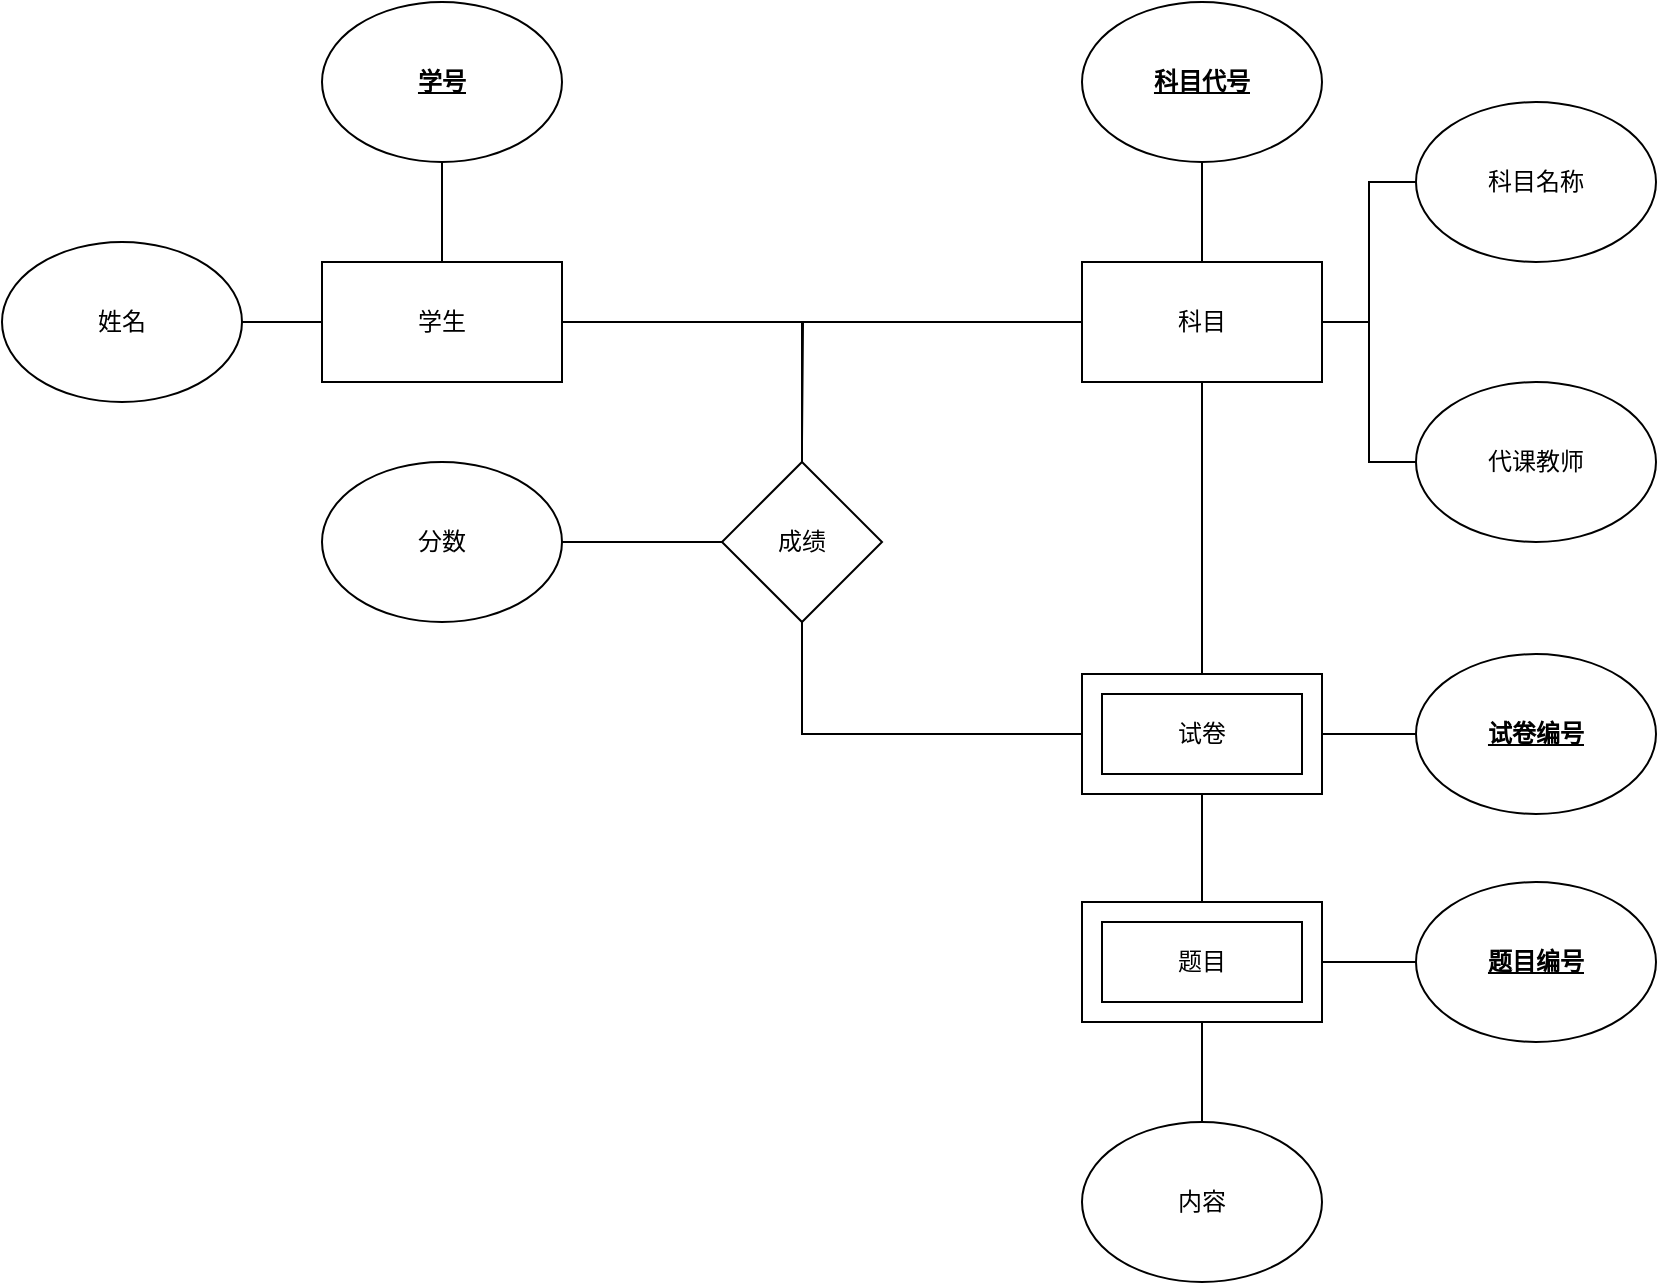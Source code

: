 <mxfile version="10.6.0" type="device"><diagram id="40w5k_vI78nmC5hUVDKA" name="Page-1"><mxGraphModel dx="840" dy="403" grid="1" gridSize="10" guides="1" tooltips="1" connect="1" arrows="1" fold="1" page="1" pageScale="1" pageWidth="827" pageHeight="1169" math="0" shadow="0"><root><mxCell id="0"/><mxCell id="1" parent="0"/><mxCell id="ExJpgVa9Nxx6kn9HV_bG-9" value="" style="edgeStyle=orthogonalEdgeStyle;rounded=0;orthogonalLoop=1;jettySize=auto;html=1;endArrow=none;endFill=0;" parent="1" source="ExJpgVa9Nxx6kn9HV_bG-7" target="ExJpgVa9Nxx6kn9HV_bG-8" edge="1"><mxGeometry relative="1" as="geometry"/></mxCell><mxCell id="ExJpgVa9Nxx6kn9HV_bG-11" value="" style="edgeStyle=orthogonalEdgeStyle;rounded=0;orthogonalLoop=1;jettySize=auto;html=1;endArrow=none;endFill=0;" parent="1" source="ExJpgVa9Nxx6kn9HV_bG-7" target="ExJpgVa9Nxx6kn9HV_bG-10" edge="1"><mxGeometry relative="1" as="geometry"/></mxCell><mxCell id="ExJpgVa9Nxx6kn9HV_bG-31" style="edgeStyle=orthogonalEdgeStyle;rounded=0;orthogonalLoop=1;jettySize=auto;html=1;entryX=0.5;entryY=0;entryDx=0;entryDy=0;endArrow=none;endFill=0;" parent="1" source="ExJpgVa9Nxx6kn9HV_bG-7" target="ExJpgVa9Nxx6kn9HV_bG-30" edge="1"><mxGeometry relative="1" as="geometry"/></mxCell><mxCell id="ExJpgVa9Nxx6kn9HV_bG-7" value="学生" style="rounded=0;whiteSpace=wrap;html=1;" parent="1" vertex="1"><mxGeometry x="160" y="180" width="120" height="60" as="geometry"/></mxCell><mxCell id="ExJpgVa9Nxx6kn9HV_bG-8" value="&lt;u&gt;&lt;b&gt;学号&lt;/b&gt;&lt;/u&gt;" style="ellipse;whiteSpace=wrap;html=1;" parent="1" vertex="1"><mxGeometry x="160" y="50" width="120" height="80" as="geometry"/></mxCell><mxCell id="ExJpgVa9Nxx6kn9HV_bG-10" value="姓名" style="ellipse;whiteSpace=wrap;html=1;" parent="1" vertex="1"><mxGeometry y="170" width="120" height="80" as="geometry"/></mxCell><mxCell id="ExJpgVa9Nxx6kn9HV_bG-14" value="" style="edgeStyle=orthogonalEdgeStyle;rounded=0;orthogonalLoop=1;jettySize=auto;html=1;endArrow=none;endFill=0;" parent="1" source="ExJpgVa9Nxx6kn9HV_bG-12" target="ExJpgVa9Nxx6kn9HV_bG-13" edge="1"><mxGeometry relative="1" as="geometry"/></mxCell><mxCell id="ExJpgVa9Nxx6kn9HV_bG-16" value="" style="edgeStyle=orthogonalEdgeStyle;rounded=0;orthogonalLoop=1;jettySize=auto;html=1;endArrow=none;endFill=0;" parent="1" source="ExJpgVa9Nxx6kn9HV_bG-12" target="ExJpgVa9Nxx6kn9HV_bG-15" edge="1"><mxGeometry relative="1" as="geometry"/></mxCell><mxCell id="ExJpgVa9Nxx6kn9HV_bG-18" style="edgeStyle=orthogonalEdgeStyle;rounded=0;orthogonalLoop=1;jettySize=auto;html=1;entryX=0;entryY=0.5;entryDx=0;entryDy=0;endArrow=none;endFill=0;" parent="1" source="ExJpgVa9Nxx6kn9HV_bG-12" target="ExJpgVa9Nxx6kn9HV_bG-17" edge="1"><mxGeometry relative="1" as="geometry"/></mxCell><mxCell id="ExJpgVa9Nxx6kn9HV_bG-27" style="edgeStyle=orthogonalEdgeStyle;rounded=0;orthogonalLoop=1;jettySize=auto;html=1;entryX=0.5;entryY=0;entryDx=0;entryDy=0;endArrow=none;endFill=0;" parent="1" source="ExJpgVa9Nxx6kn9HV_bG-12" target="ExJpgVa9Nxx6kn9HV_bG-21" edge="1"><mxGeometry relative="1" as="geometry"/></mxCell><mxCell id="ExJpgVa9Nxx6kn9HV_bG-32" style="edgeStyle=orthogonalEdgeStyle;rounded=0;orthogonalLoop=1;jettySize=auto;html=1;endArrow=none;endFill=0;" parent="1" source="ExJpgVa9Nxx6kn9HV_bG-12" edge="1"><mxGeometry relative="1" as="geometry"><mxPoint x="400" y="270" as="targetPoint"/></mxGeometry></mxCell><mxCell id="ExJpgVa9Nxx6kn9HV_bG-12" value="科目" style="rounded=0;whiteSpace=wrap;html=1;" parent="1" vertex="1"><mxGeometry x="540" y="180" width="120" height="60" as="geometry"/></mxCell><mxCell id="ExJpgVa9Nxx6kn9HV_bG-13" value="&lt;u&gt;&lt;b&gt;科目代号&lt;/b&gt;&lt;/u&gt;" style="ellipse;whiteSpace=wrap;html=1;" parent="1" vertex="1"><mxGeometry x="540" y="50" width="120" height="80" as="geometry"/></mxCell><mxCell id="ExJpgVa9Nxx6kn9HV_bG-15" value="科目名称" style="ellipse;whiteSpace=wrap;html=1;" parent="1" vertex="1"><mxGeometry x="707" y="100" width="120" height="80" as="geometry"/></mxCell><mxCell id="ExJpgVa9Nxx6kn9HV_bG-17" value="代课教师" style="ellipse;whiteSpace=wrap;html=1;" parent="1" vertex="1"><mxGeometry x="707" y="240" width="120" height="80" as="geometry"/></mxCell><mxCell id="ExJpgVa9Nxx6kn9HV_bG-23" value="" style="edgeStyle=orthogonalEdgeStyle;rounded=0;orthogonalLoop=1;jettySize=auto;html=1;endArrow=none;endFill=0;" parent="1" source="ExJpgVa9Nxx6kn9HV_bG-21" target="ExJpgVa9Nxx6kn9HV_bG-22" edge="1"><mxGeometry relative="1" as="geometry"/></mxCell><mxCell id="ExJpgVa9Nxx6kn9HV_bG-33" style="edgeStyle=orthogonalEdgeStyle;rounded=0;orthogonalLoop=1;jettySize=auto;html=1;entryX=0.5;entryY=1;entryDx=0;entryDy=0;endArrow=none;endFill=0;" parent="1" source="ExJpgVa9Nxx6kn9HV_bG-21" target="ExJpgVa9Nxx6kn9HV_bG-30" edge="1"><mxGeometry relative="1" as="geometry"/></mxCell><mxCell id="Uz_7o8YAiaUWkOr4F6O3-6" value="" style="edgeStyle=orthogonalEdgeStyle;rounded=0;orthogonalLoop=1;jettySize=auto;html=1;" edge="1" parent="1" source="ExJpgVa9Nxx6kn9HV_bG-21" target="Uz_7o8YAiaUWkOr4F6O3-2"><mxGeometry relative="1" as="geometry"/></mxCell><mxCell id="ExJpgVa9Nxx6kn9HV_bG-21" value="" style="rounded=0;whiteSpace=wrap;html=1;" parent="1" vertex="1"><mxGeometry x="540" y="386" width="120" height="60" as="geometry"/></mxCell><mxCell id="ExJpgVa9Nxx6kn9HV_bG-22" value="&lt;b&gt;&lt;u&gt;试卷编号&lt;/u&gt;&lt;/b&gt;" style="ellipse;whiteSpace=wrap;html=1;" parent="1" vertex="1"><mxGeometry x="707" y="376" width="120" height="80" as="geometry"/></mxCell><mxCell id="ExJpgVa9Nxx6kn9HV_bG-24" value="试卷&lt;br&gt;" style="rounded=0;whiteSpace=wrap;html=1;" parent="1" vertex="1"><mxGeometry x="550" y="396" width="100" height="40" as="geometry"/></mxCell><mxCell id="ExJpgVa9Nxx6kn9HV_bG-28" value="内容" style="ellipse;whiteSpace=wrap;html=1;" parent="1" vertex="1"><mxGeometry x="540" y="610" width="120" height="80" as="geometry"/></mxCell><mxCell id="ExJpgVa9Nxx6kn9HV_bG-35" value="" style="edgeStyle=orthogonalEdgeStyle;rounded=0;orthogonalLoop=1;jettySize=auto;html=1;endArrow=none;endFill=0;" parent="1" source="ExJpgVa9Nxx6kn9HV_bG-30" target="ExJpgVa9Nxx6kn9HV_bG-34" edge="1"><mxGeometry relative="1" as="geometry"/></mxCell><mxCell id="ExJpgVa9Nxx6kn9HV_bG-30" value="成绩" style="rhombus;whiteSpace=wrap;html=1;" parent="1" vertex="1"><mxGeometry x="360" y="280" width="80" height="80" as="geometry"/></mxCell><mxCell id="ExJpgVa9Nxx6kn9HV_bG-34" value="分数" style="ellipse;whiteSpace=wrap;html=1;" parent="1" vertex="1"><mxGeometry x="160" y="280" width="120" height="80" as="geometry"/></mxCell><mxCell id="Uz_7o8YAiaUWkOr4F6O3-9" value="" style="edgeStyle=orthogonalEdgeStyle;rounded=0;orthogonalLoop=1;jettySize=auto;html=1;endArrow=none;endFill=0;" edge="1" parent="1" source="Uz_7o8YAiaUWkOr4F6O3-1" target="Uz_7o8YAiaUWkOr4F6O3-7"><mxGeometry relative="1" as="geometry"/></mxCell><mxCell id="Uz_7o8YAiaUWkOr4F6O3-10" value="" style="edgeStyle=orthogonalEdgeStyle;rounded=0;orthogonalLoop=1;jettySize=auto;html=1;endArrow=none;endFill=0;" edge="1" parent="1" source="Uz_7o8YAiaUWkOr4F6O3-1" target="ExJpgVa9Nxx6kn9HV_bG-28"><mxGeometry relative="1" as="geometry"/></mxCell><mxCell id="Uz_7o8YAiaUWkOr4F6O3-1" value="" style="rounded=0;whiteSpace=wrap;html=1;" vertex="1" parent="1"><mxGeometry x="540" y="500" width="120" height="60" as="geometry"/></mxCell><mxCell id="Uz_7o8YAiaUWkOr4F6O3-2" value="题目" style="rounded=0;whiteSpace=wrap;html=1;" vertex="1" parent="1"><mxGeometry x="550" y="510" width="100" height="40" as="geometry"/></mxCell><mxCell id="Uz_7o8YAiaUWkOr4F6O3-7" value="&lt;b&gt;&lt;u&gt;题目编号&lt;/u&gt;&lt;/b&gt;" style="ellipse;whiteSpace=wrap;html=1;" vertex="1" parent="1"><mxGeometry x="707" y="490" width="120" height="80" as="geometry"/></mxCell></root></mxGraphModel></diagram></mxfile>